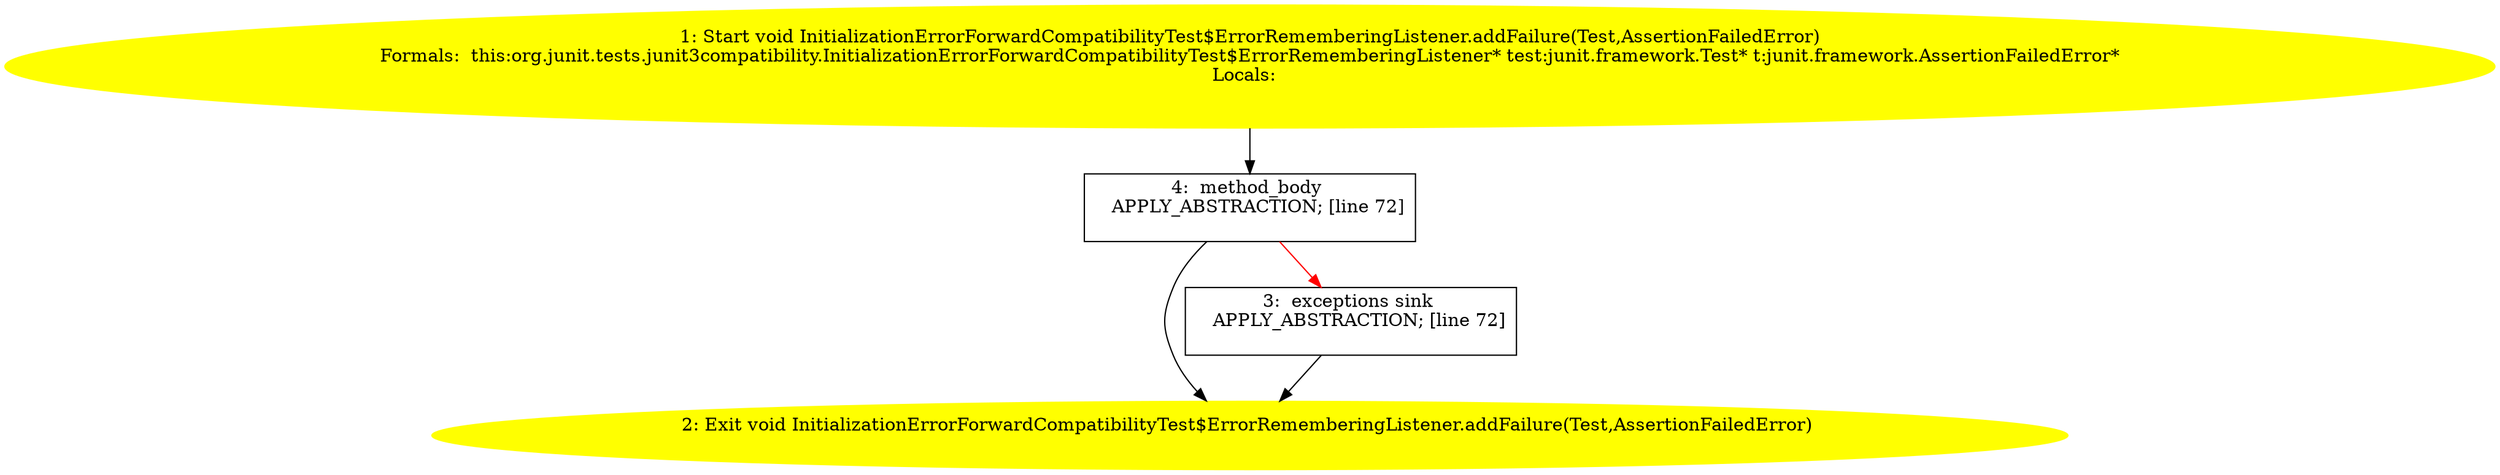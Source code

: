 /* @generated */
digraph cfg {
"org.junit.tests.junit3compatibility.InitializationErrorForwardCompatibilityTest$ErrorRememberingList.b81eb0795c9ca835cba331b23bb215cb_1" [label="1: Start void InitializationErrorForwardCompatibilityTest$ErrorRememberingListener.addFailure(Test,AssertionFailedError)\nFormals:  this:org.junit.tests.junit3compatibility.InitializationErrorForwardCompatibilityTest$ErrorRememberingListener* test:junit.framework.Test* t:junit.framework.AssertionFailedError*\nLocals:  \n  " color=yellow style=filled]
	

	 "org.junit.tests.junit3compatibility.InitializationErrorForwardCompatibilityTest$ErrorRememberingList.b81eb0795c9ca835cba331b23bb215cb_1" -> "org.junit.tests.junit3compatibility.InitializationErrorForwardCompatibilityTest$ErrorRememberingList.b81eb0795c9ca835cba331b23bb215cb_4" ;
"org.junit.tests.junit3compatibility.InitializationErrorForwardCompatibilityTest$ErrorRememberingList.b81eb0795c9ca835cba331b23bb215cb_2" [label="2: Exit void InitializationErrorForwardCompatibilityTest$ErrorRememberingListener.addFailure(Test,AssertionFailedError) \n  " color=yellow style=filled]
	

"org.junit.tests.junit3compatibility.InitializationErrorForwardCompatibilityTest$ErrorRememberingList.b81eb0795c9ca835cba331b23bb215cb_3" [label="3:  exceptions sink \n   APPLY_ABSTRACTION; [line 72]\n " shape="box"]
	

	 "org.junit.tests.junit3compatibility.InitializationErrorForwardCompatibilityTest$ErrorRememberingList.b81eb0795c9ca835cba331b23bb215cb_3" -> "org.junit.tests.junit3compatibility.InitializationErrorForwardCompatibilityTest$ErrorRememberingList.b81eb0795c9ca835cba331b23bb215cb_2" ;
"org.junit.tests.junit3compatibility.InitializationErrorForwardCompatibilityTest$ErrorRememberingList.b81eb0795c9ca835cba331b23bb215cb_4" [label="4:  method_body \n   APPLY_ABSTRACTION; [line 72]\n " shape="box"]
	

	 "org.junit.tests.junit3compatibility.InitializationErrorForwardCompatibilityTest$ErrorRememberingList.b81eb0795c9ca835cba331b23bb215cb_4" -> "org.junit.tests.junit3compatibility.InitializationErrorForwardCompatibilityTest$ErrorRememberingList.b81eb0795c9ca835cba331b23bb215cb_2" ;
	 "org.junit.tests.junit3compatibility.InitializationErrorForwardCompatibilityTest$ErrorRememberingList.b81eb0795c9ca835cba331b23bb215cb_4" -> "org.junit.tests.junit3compatibility.InitializationErrorForwardCompatibilityTest$ErrorRememberingList.b81eb0795c9ca835cba331b23bb215cb_3" [color="red" ];
}
